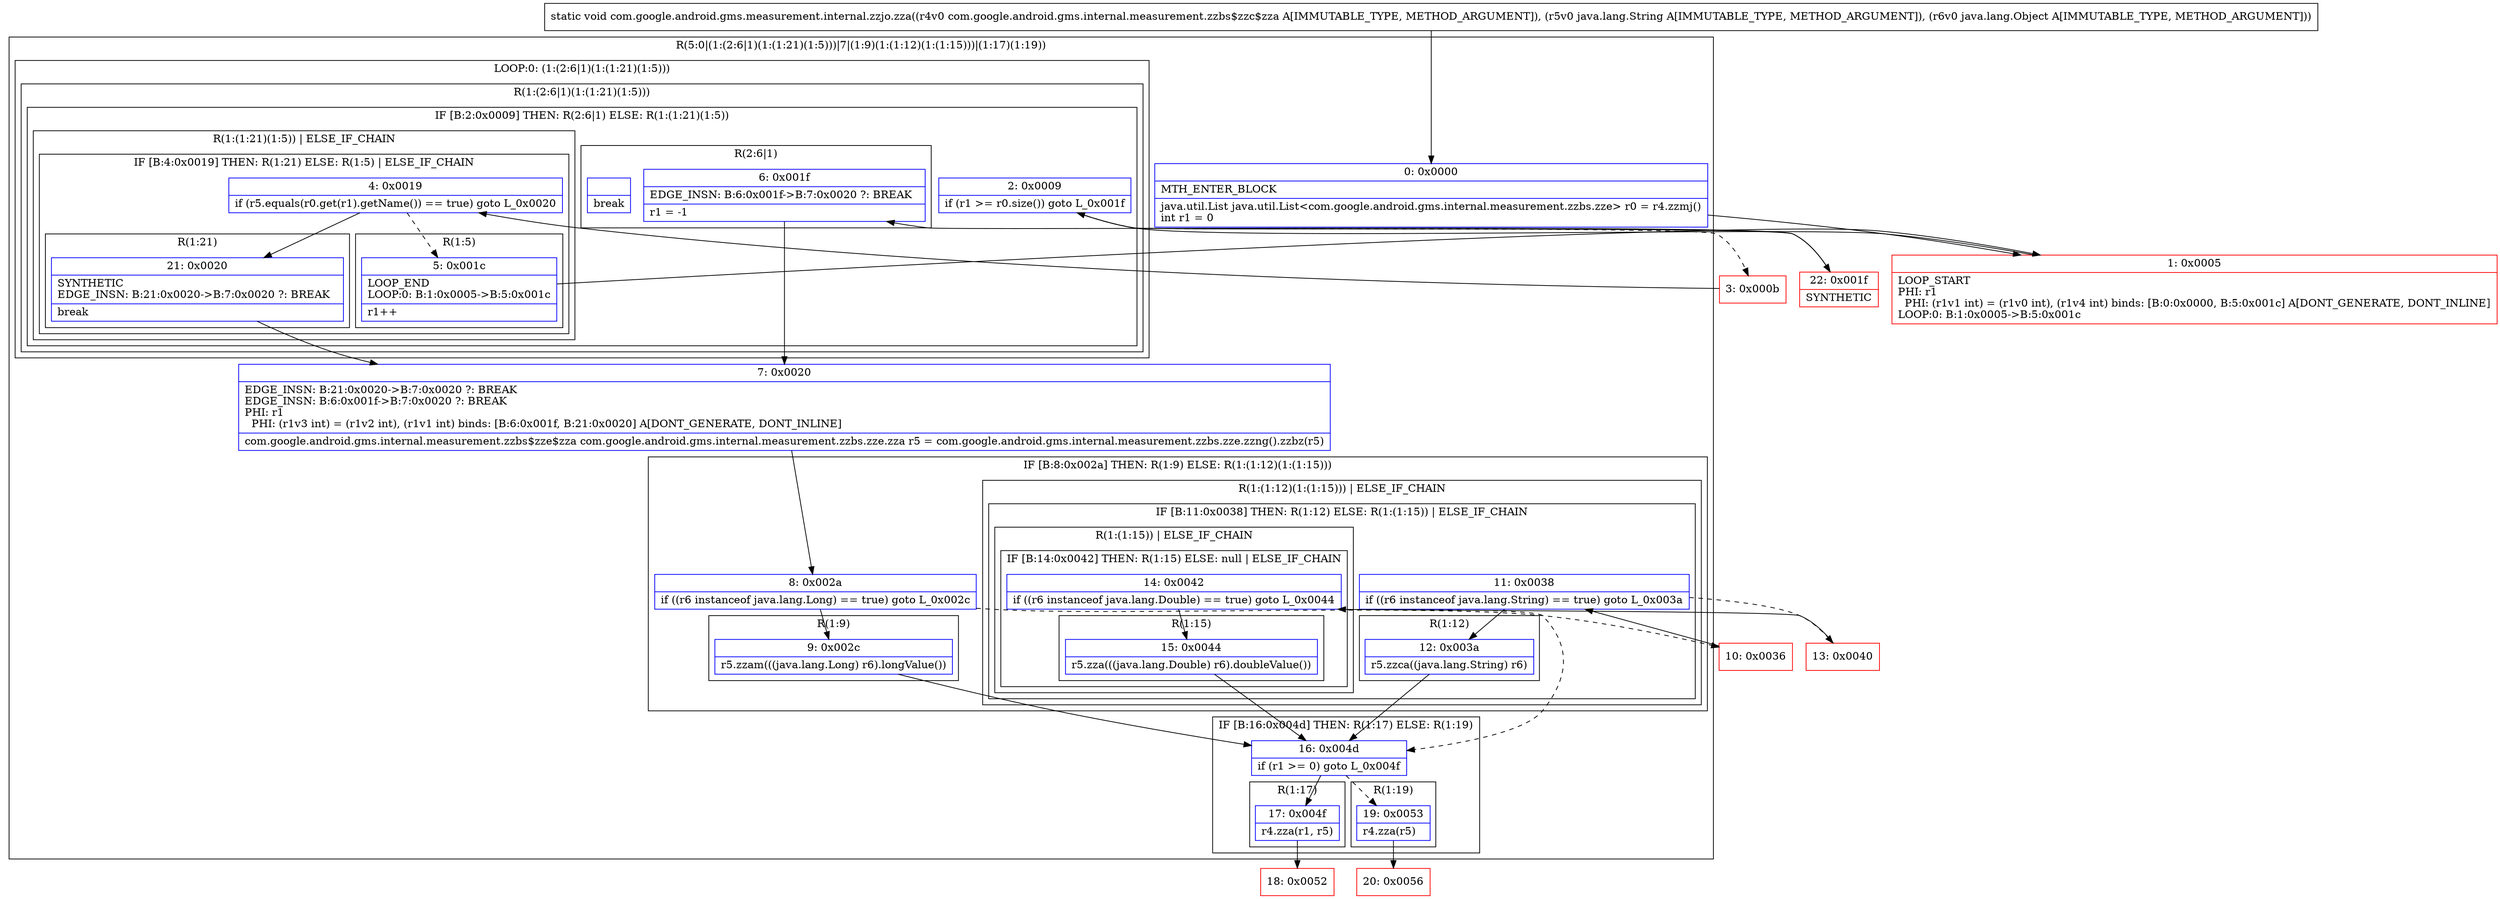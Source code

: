 digraph "CFG forcom.google.android.gms.measurement.internal.zzjo.zza(Lcom\/google\/android\/gms\/internal\/measurement\/zzbs$zzc$zza;Ljava\/lang\/String;Ljava\/lang\/Object;)V" {
subgraph cluster_Region_406782761 {
label = "R(5:0|(1:(2:6|1)(1:(1:21)(1:5)))|7|(1:9)(1:(1:12)(1:(1:15)))|(1:17)(1:19))";
node [shape=record,color=blue];
Node_0 [shape=record,label="{0\:\ 0x0000|MTH_ENTER_BLOCK\l|java.util.List java.util.List\<com.google.android.gms.internal.measurement.zzbs.zze\> r0 = r4.zzmj()\lint r1 = 0\l}"];
subgraph cluster_LoopRegion_1035245338 {
label = "LOOP:0: (1:(2:6|1)(1:(1:21)(1:5)))";
node [shape=record,color=blue];
subgraph cluster_Region_94658974 {
label = "R(1:(2:6|1)(1:(1:21)(1:5)))";
node [shape=record,color=blue];
subgraph cluster_IfRegion_987866534 {
label = "IF [B:2:0x0009] THEN: R(2:6|1) ELSE: R(1:(1:21)(1:5))";
node [shape=record,color=blue];
Node_2 [shape=record,label="{2\:\ 0x0009|if (r1 \>= r0.size()) goto L_0x001f\l}"];
subgraph cluster_Region_712795893 {
label = "R(2:6|1)";
node [shape=record,color=blue];
Node_6 [shape=record,label="{6\:\ 0x001f|EDGE_INSN: B:6:0x001f\-\>B:7:0x0020 ?: BREAK  \l|r1 = \-1\l}"];
Node_InsnContainer_1326014977 [shape=record,label="{|break\l}"];
}
subgraph cluster_Region_10831696 {
label = "R(1:(1:21)(1:5)) | ELSE_IF_CHAIN\l";
node [shape=record,color=blue];
subgraph cluster_IfRegion_690896208 {
label = "IF [B:4:0x0019] THEN: R(1:21) ELSE: R(1:5) | ELSE_IF_CHAIN\l";
node [shape=record,color=blue];
Node_4 [shape=record,label="{4\:\ 0x0019|if (r5.equals(r0.get(r1).getName()) == true) goto L_0x0020\l}"];
subgraph cluster_Region_422583321 {
label = "R(1:21)";
node [shape=record,color=blue];
Node_21 [shape=record,label="{21\:\ 0x0020|SYNTHETIC\lEDGE_INSN: B:21:0x0020\-\>B:7:0x0020 ?: BREAK  \l|break\l}"];
}
subgraph cluster_Region_1245322968 {
label = "R(1:5)";
node [shape=record,color=blue];
Node_5 [shape=record,label="{5\:\ 0x001c|LOOP_END\lLOOP:0: B:1:0x0005\-\>B:5:0x001c\l|r1++\l}"];
}
}
}
}
}
}
Node_7 [shape=record,label="{7\:\ 0x0020|EDGE_INSN: B:21:0x0020\-\>B:7:0x0020 ?: BREAK  \lEDGE_INSN: B:6:0x001f\-\>B:7:0x0020 ?: BREAK  \lPHI: r1 \l  PHI: (r1v3 int) = (r1v2 int), (r1v1 int) binds: [B:6:0x001f, B:21:0x0020] A[DONT_GENERATE, DONT_INLINE]\l|com.google.android.gms.internal.measurement.zzbs$zze$zza com.google.android.gms.internal.measurement.zzbs.zze.zza r5 = com.google.android.gms.internal.measurement.zzbs.zze.zzng().zzbz(r5)\l}"];
subgraph cluster_IfRegion_1061037616 {
label = "IF [B:8:0x002a] THEN: R(1:9) ELSE: R(1:(1:12)(1:(1:15)))";
node [shape=record,color=blue];
Node_8 [shape=record,label="{8\:\ 0x002a|if ((r6 instanceof java.lang.Long) == true) goto L_0x002c\l}"];
subgraph cluster_Region_1826601337 {
label = "R(1:9)";
node [shape=record,color=blue];
Node_9 [shape=record,label="{9\:\ 0x002c|r5.zzam(((java.lang.Long) r6).longValue())\l}"];
}
subgraph cluster_Region_1000555196 {
label = "R(1:(1:12)(1:(1:15))) | ELSE_IF_CHAIN\l";
node [shape=record,color=blue];
subgraph cluster_IfRegion_295050591 {
label = "IF [B:11:0x0038] THEN: R(1:12) ELSE: R(1:(1:15)) | ELSE_IF_CHAIN\l";
node [shape=record,color=blue];
Node_11 [shape=record,label="{11\:\ 0x0038|if ((r6 instanceof java.lang.String) == true) goto L_0x003a\l}"];
subgraph cluster_Region_1980344036 {
label = "R(1:12)";
node [shape=record,color=blue];
Node_12 [shape=record,label="{12\:\ 0x003a|r5.zzca((java.lang.String) r6)\l}"];
}
subgraph cluster_Region_148835232 {
label = "R(1:(1:15)) | ELSE_IF_CHAIN\l";
node [shape=record,color=blue];
subgraph cluster_IfRegion_1184801581 {
label = "IF [B:14:0x0042] THEN: R(1:15) ELSE: null | ELSE_IF_CHAIN\l";
node [shape=record,color=blue];
Node_14 [shape=record,label="{14\:\ 0x0042|if ((r6 instanceof java.lang.Double) == true) goto L_0x0044\l}"];
subgraph cluster_Region_30057143 {
label = "R(1:15)";
node [shape=record,color=blue];
Node_15 [shape=record,label="{15\:\ 0x0044|r5.zza(((java.lang.Double) r6).doubleValue())\l}"];
}
}
}
}
}
}
subgraph cluster_IfRegion_2109824684 {
label = "IF [B:16:0x004d] THEN: R(1:17) ELSE: R(1:19)";
node [shape=record,color=blue];
Node_16 [shape=record,label="{16\:\ 0x004d|if (r1 \>= 0) goto L_0x004f\l}"];
subgraph cluster_Region_635255033 {
label = "R(1:17)";
node [shape=record,color=blue];
Node_17 [shape=record,label="{17\:\ 0x004f|r4.zza(r1, r5)\l}"];
}
subgraph cluster_Region_1293703303 {
label = "R(1:19)";
node [shape=record,color=blue];
Node_19 [shape=record,label="{19\:\ 0x0053|r4.zza(r5)\l}"];
}
}
}
Node_1 [shape=record,color=red,label="{1\:\ 0x0005|LOOP_START\lPHI: r1 \l  PHI: (r1v1 int) = (r1v0 int), (r1v4 int) binds: [B:0:0x0000, B:5:0x001c] A[DONT_GENERATE, DONT_INLINE]\lLOOP:0: B:1:0x0005\-\>B:5:0x001c\l}"];
Node_3 [shape=record,color=red,label="{3\:\ 0x000b}"];
Node_10 [shape=record,color=red,label="{10\:\ 0x0036}"];
Node_13 [shape=record,color=red,label="{13\:\ 0x0040}"];
Node_18 [shape=record,color=red,label="{18\:\ 0x0052}"];
Node_20 [shape=record,color=red,label="{20\:\ 0x0056}"];
Node_22 [shape=record,color=red,label="{22\:\ 0x001f|SYNTHETIC\l}"];
MethodNode[shape=record,label="{static void com.google.android.gms.measurement.internal.zzjo.zza((r4v0 com.google.android.gms.internal.measurement.zzbs$zzc$zza A[IMMUTABLE_TYPE, METHOD_ARGUMENT]), (r5v0 java.lang.String A[IMMUTABLE_TYPE, METHOD_ARGUMENT]), (r6v0 java.lang.Object A[IMMUTABLE_TYPE, METHOD_ARGUMENT])) }"];
MethodNode -> Node_0;
Node_0 -> Node_1;
Node_2 -> Node_3[style=dashed];
Node_2 -> Node_22;
Node_6 -> Node_7;
Node_4 -> Node_5[style=dashed];
Node_4 -> Node_21;
Node_21 -> Node_7;
Node_5 -> Node_1;
Node_7 -> Node_8;
Node_8 -> Node_9;
Node_8 -> Node_10[style=dashed];
Node_9 -> Node_16;
Node_11 -> Node_12;
Node_11 -> Node_13[style=dashed];
Node_12 -> Node_16;
Node_14 -> Node_15;
Node_14 -> Node_16[style=dashed];
Node_15 -> Node_16;
Node_16 -> Node_17;
Node_16 -> Node_19[style=dashed];
Node_17 -> Node_18;
Node_19 -> Node_20;
Node_1 -> Node_2;
Node_3 -> Node_4;
Node_10 -> Node_11;
Node_13 -> Node_14;
Node_22 -> Node_6;
}

